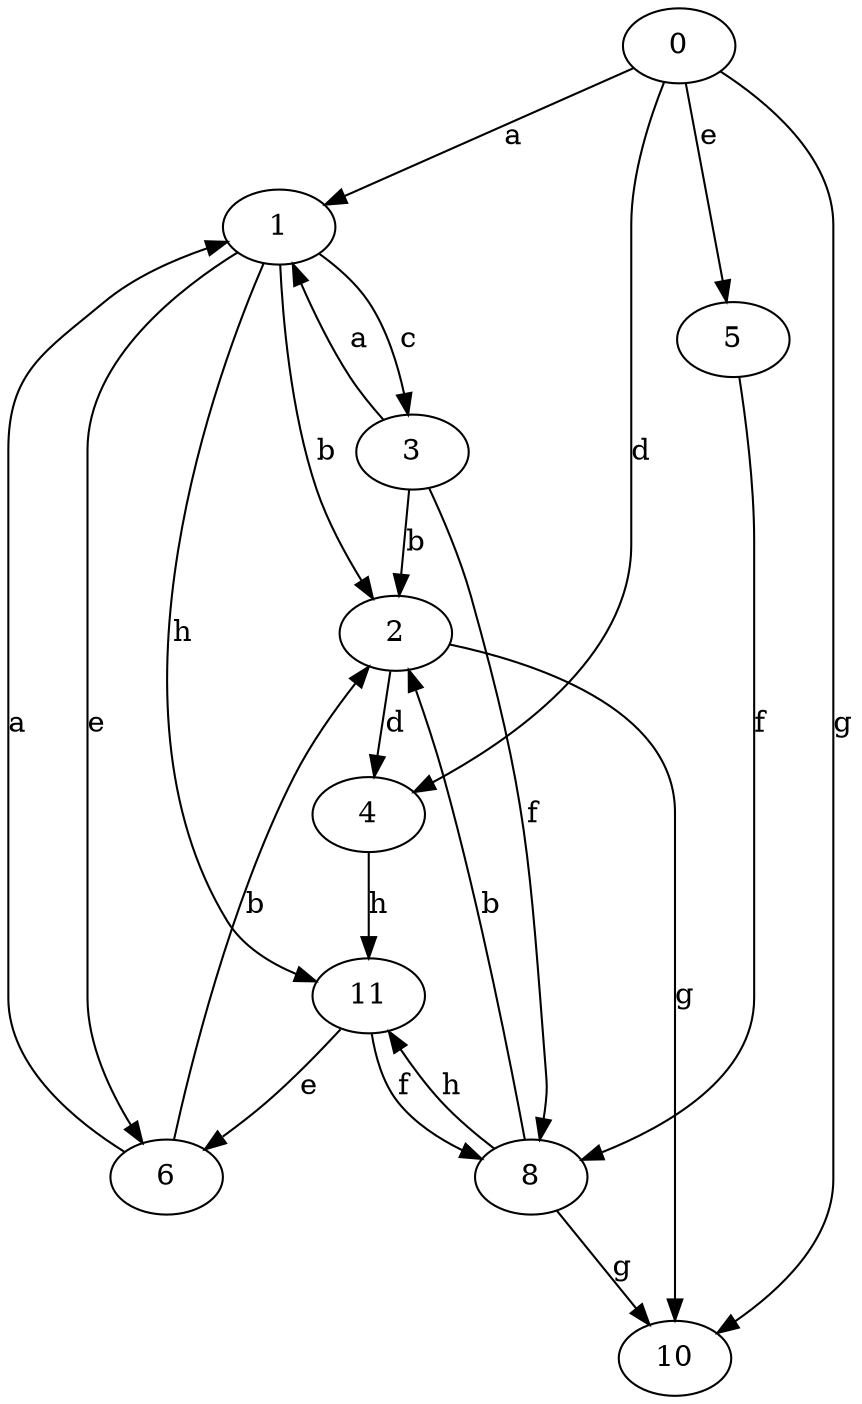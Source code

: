strict digraph  {
0;
1;
2;
3;
4;
5;
6;
8;
10;
11;
0 -> 1  [label=a];
0 -> 4  [label=d];
0 -> 5  [label=e];
0 -> 10  [label=g];
1 -> 2  [label=b];
1 -> 3  [label=c];
1 -> 6  [label=e];
1 -> 11  [label=h];
2 -> 4  [label=d];
2 -> 10  [label=g];
3 -> 1  [label=a];
3 -> 2  [label=b];
3 -> 8  [label=f];
4 -> 11  [label=h];
5 -> 8  [label=f];
6 -> 1  [label=a];
6 -> 2  [label=b];
8 -> 2  [label=b];
8 -> 10  [label=g];
8 -> 11  [label=h];
11 -> 6  [label=e];
11 -> 8  [label=f];
}
